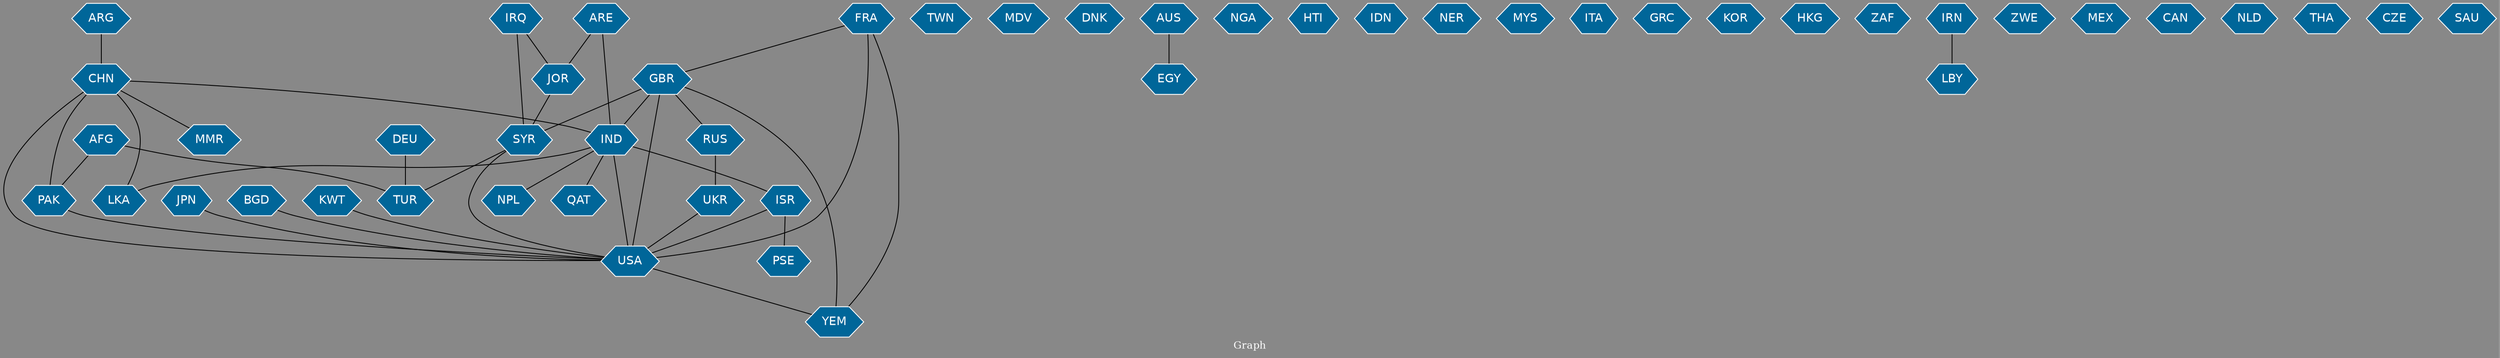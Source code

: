 // Countries together in item graph
graph {
	graph [bgcolor="#888888" fontcolor=white fontsize=12 label="Graph" outputorder=edgesfirst overlap=prism]
	node [color=white fillcolor="#006699" fontcolor=white fontname=Helvetica shape=hexagon style=filled]
	edge [arrowhead=open color=black fontcolor=white fontname=Courier fontsize=12]
		GBR [label=GBR]
		USA [label=USA]
		ISR [label=ISR]
		TWN [label=TWN]
		JPN [label=JPN]
		IND [label=IND]
		UKR [label=UKR]
		MDV [label=MDV]
		BGD [label=BGD]
		DEU [label=DEU]
		KWT [label=KWT]
		RUS [label=RUS]
		DNK [label=DNK]
		PAK [label=PAK]
		NPL [label=NPL]
		SYR [label=SYR]
		JOR [label=JOR]
		AUS [label=AUS]
		NGA [label=NGA]
		QAT [label=QAT]
		IRQ [label=IRQ]
		YEM [label=YEM]
		HTI [label=HTI]
		CHN [label=CHN]
		IDN [label=IDN]
		ARE [label=ARE]
		EGY [label=EGY]
		NER [label=NER]
		AFG [label=AFG]
		MYS [label=MYS]
		MMR [label=MMR]
		ITA [label=ITA]
		GRC [label=GRC]
		KOR [label=KOR]
		HKG [label=HKG]
		ZAF [label=ZAF]
		IRN [label=IRN]
		ZWE [label=ZWE]
		LKA [label=LKA]
		MEX [label=MEX]
		CAN [label=CAN]
		ARG [label=ARG]
		FRA [label=FRA]
		TUR [label=TUR]
		PSE [label=PSE]
		NLD [label=NLD]
		THA [label=THA]
		LBY [label=LBY]
		CZE [label=CZE]
		SAU [label=SAU]
			IND -- ISR [weight=1]
			FRA -- USA [weight=2]
			SYR -- USA [weight=2]
			AUS -- EGY [weight=2]
			SYR -- TUR [weight=1]
			JPN -- USA [weight=2]
			FRA -- GBR [weight=2]
			PAK -- USA [weight=1]
			CHN -- USA [weight=4]
			CHN -- LKA [weight=2]
			IND -- QAT [weight=1]
			GBR -- YEM [weight=3]
			IND -- USA [weight=8]
			ISR -- PSE [weight=1]
			CHN -- IND [weight=3]
			IND -- LKA [weight=1]
			CHN -- MMR [weight=1]
			KWT -- USA [weight=1]
			DEU -- TUR [weight=1]
			GBR -- USA [weight=5]
			AFG -- TUR [weight=3]
			GBR -- IND [weight=5]
			IRQ -- JOR [weight=1]
			ARE -- JOR [weight=1]
			UKR -- USA [weight=1]
			RUS -- UKR [weight=4]
			IRQ -- SYR [weight=1]
			ISR -- USA [weight=1]
			FRA -- YEM [weight=2]
			JOR -- SYR [weight=1]
			USA -- YEM [weight=4]
			GBR -- RUS [weight=1]
			BGD -- USA [weight=3]
			CHN -- PAK [weight=2]
			ARG -- CHN [weight=1]
			AFG -- PAK [weight=1]
			IND -- NPL [weight=1]
			GBR -- SYR [weight=3]
			ARE -- IND [weight=1]
			IRN -- LBY [weight=1]
}